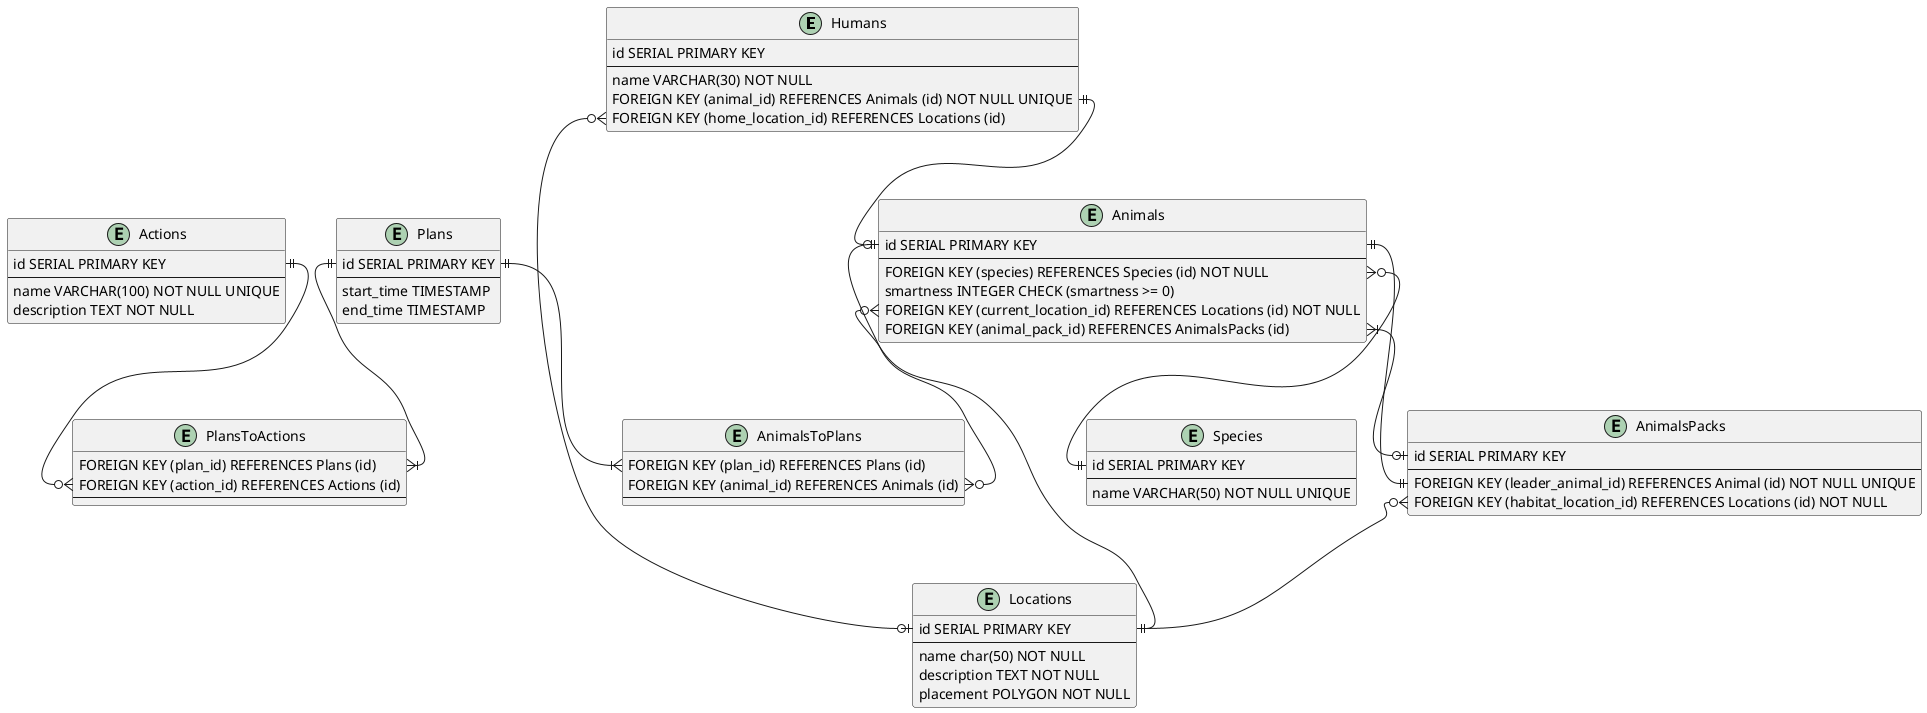 @startuml Data Model

entity Humans {
    id SERIAL PRIMARY KEY
    --
    name VARCHAR(30) NOT NULL
    FOREIGN KEY (animal_id) REFERENCES Animals (id) NOT NULL UNIQUE
    FOREIGN KEY (home_location_id) REFERENCES Locations (id)
}

entity AnimalsToPlans {
    FOREIGN KEY (plan_id) REFERENCES Plans (id)
    FOREIGN KEY (animal_id) REFERENCES Animals (id)
    --
}


entity Animals {
    id SERIAL PRIMARY KEY
    --
    FOREIGN KEY (species) REFERENCES Species (id) NOT NULL
    smartness INTEGER CHECK (smartness >= 0)
    FOREIGN KEY (current_location_id) REFERENCES Locations (id) NOT NULL
    FOREIGN KEY (animal_pack_id) REFERENCES AnimalsPacks (id)
}

entity PlansToActions {
    FOREIGN KEY (plan_id) REFERENCES Plans (id)
    FOREIGN KEY (action_id) REFERENCES Actions (id)
    --
}

entity Species {
    id SERIAL PRIMARY KEY
    --
    name VARCHAR(50) NOT NULL UNIQUE
}

entity Actions {
    id SERIAL PRIMARY KEY
    --
    name VARCHAR(100) NOT NULL UNIQUE
    description TEXT NOT NULL
}

entity Plans {
    id SERIAL PRIMARY KEY
    --
    start_time TIMESTAMP
    end_time TIMESTAMP
}

entity Locations {
    id SERIAL PRIMARY KEY
    --
    name char(50) NOT NULL
    description TEXT NOT NULL
    placement POLYGON NOT NULL
}

entity AnimalsPacks {
    id SERIAL PRIMARY KEY
    --
    FOREIGN KEY (leader_animal_id) REFERENCES Animal (id) NOT NULL UNIQUE
    FOREIGN KEY (habitat_location_id) REFERENCES Locations (id) NOT NULL
}


Humans::animal_id |o--|| Animals::id
Humans::home_location_id }o--o| Locations::id

Animals::species }o--|| Species::id
Animals::current_location_id }o--|| Locations::id
Animals::animal_pack_id }|--o| AnimalsPacks::id

Animals::id ||--o{ AnimalsToPlans::animal_id
Plans::id ||--|{ AnimalsToPlans::plan_id

Plans::id ||--|{ PlansToActions::plan_id
Actions::id ||--o{ PlansToActions::action_id

AnimalsPacks::leader_animal_id ||--|| Animals::id

AnimalsPacks::habitat_location_id }o--|| Locations::id

@enduml